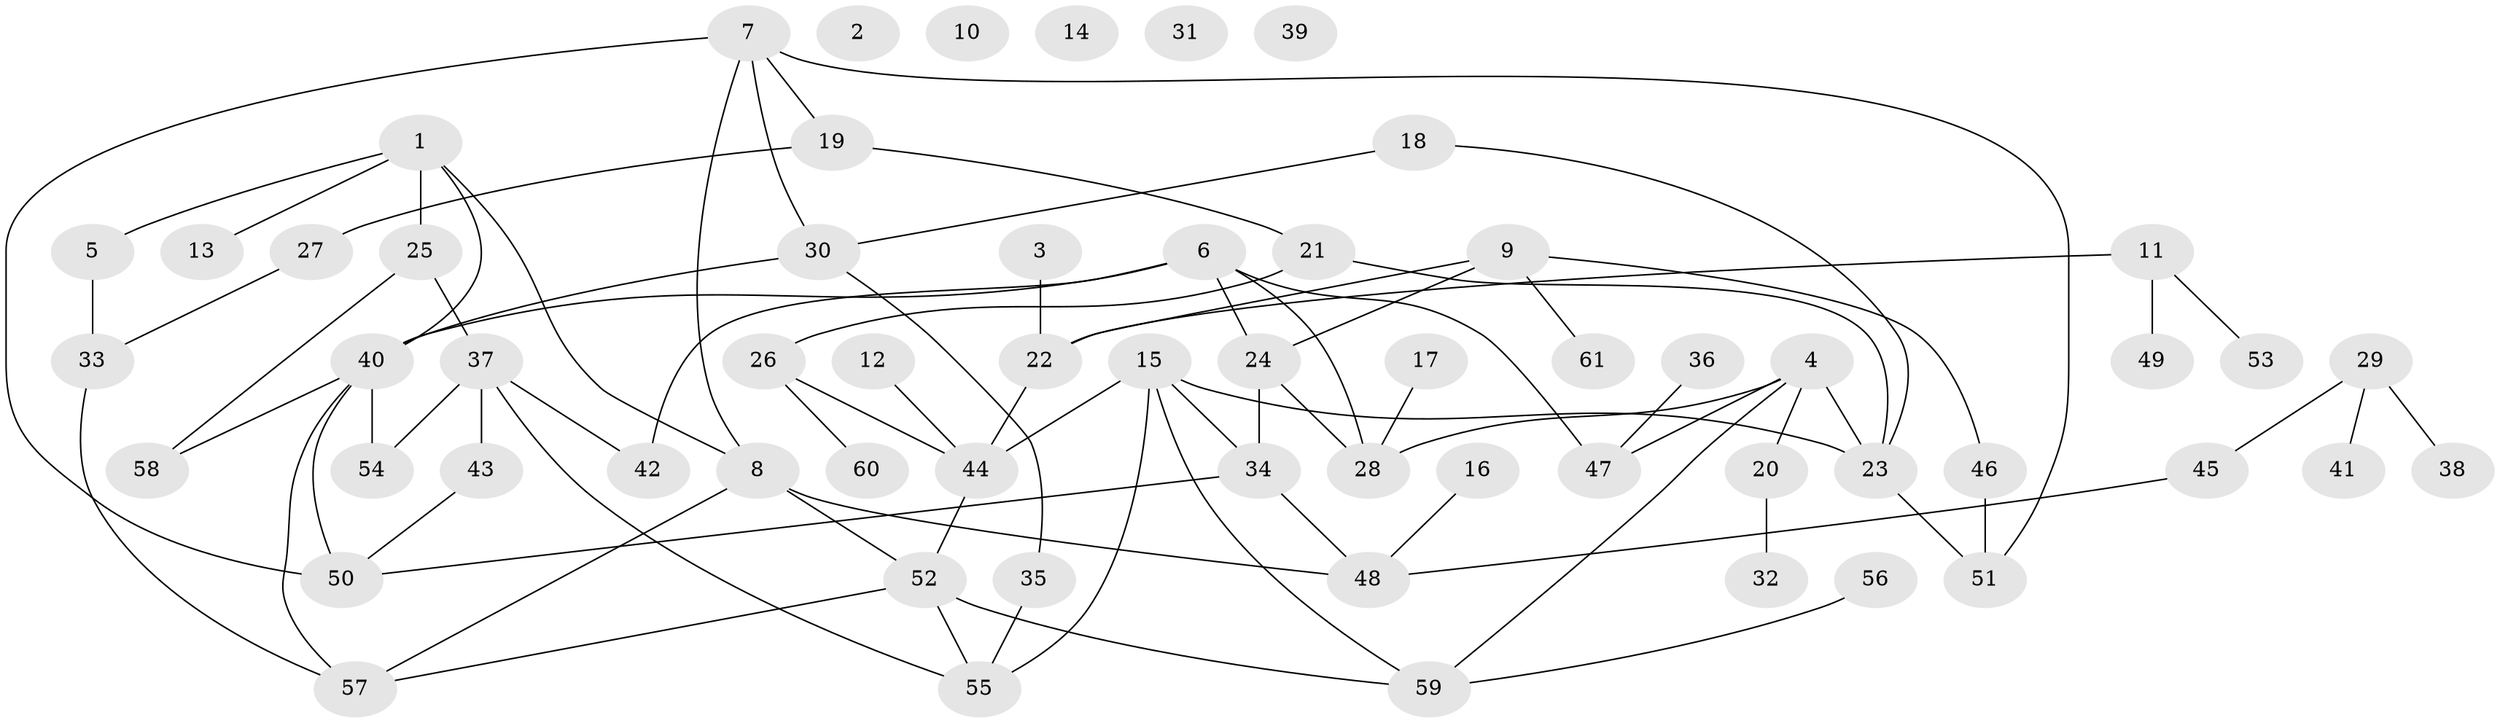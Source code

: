 // Generated by graph-tools (version 1.1) at 2025/49/03/09/25 03:49:15]
// undirected, 61 vertices, 82 edges
graph export_dot {
graph [start="1"]
  node [color=gray90,style=filled];
  1;
  2;
  3;
  4;
  5;
  6;
  7;
  8;
  9;
  10;
  11;
  12;
  13;
  14;
  15;
  16;
  17;
  18;
  19;
  20;
  21;
  22;
  23;
  24;
  25;
  26;
  27;
  28;
  29;
  30;
  31;
  32;
  33;
  34;
  35;
  36;
  37;
  38;
  39;
  40;
  41;
  42;
  43;
  44;
  45;
  46;
  47;
  48;
  49;
  50;
  51;
  52;
  53;
  54;
  55;
  56;
  57;
  58;
  59;
  60;
  61;
  1 -- 5;
  1 -- 8;
  1 -- 13;
  1 -- 25;
  1 -- 40;
  3 -- 22;
  4 -- 20;
  4 -- 23;
  4 -- 28;
  4 -- 47;
  4 -- 59;
  5 -- 33;
  6 -- 24;
  6 -- 28;
  6 -- 40;
  6 -- 42;
  6 -- 47;
  7 -- 8;
  7 -- 19;
  7 -- 30;
  7 -- 50;
  7 -- 51;
  8 -- 48;
  8 -- 52;
  8 -- 57;
  9 -- 22;
  9 -- 24;
  9 -- 46;
  9 -- 61;
  11 -- 22;
  11 -- 49;
  11 -- 53;
  12 -- 44;
  15 -- 23;
  15 -- 34;
  15 -- 44;
  15 -- 55;
  15 -- 59;
  16 -- 48;
  17 -- 28;
  18 -- 23;
  18 -- 30;
  19 -- 21;
  19 -- 27;
  20 -- 32;
  21 -- 23;
  21 -- 26;
  22 -- 44;
  23 -- 51;
  24 -- 28;
  24 -- 34;
  25 -- 37;
  25 -- 58;
  26 -- 44;
  26 -- 60;
  27 -- 33;
  29 -- 38;
  29 -- 41;
  29 -- 45;
  30 -- 35;
  30 -- 40;
  33 -- 57;
  34 -- 48;
  34 -- 50;
  35 -- 55;
  36 -- 47;
  37 -- 42;
  37 -- 43;
  37 -- 54;
  37 -- 55;
  40 -- 50;
  40 -- 54;
  40 -- 57;
  40 -- 58;
  43 -- 50;
  44 -- 52;
  45 -- 48;
  46 -- 51;
  52 -- 55;
  52 -- 57;
  52 -- 59;
  56 -- 59;
}
